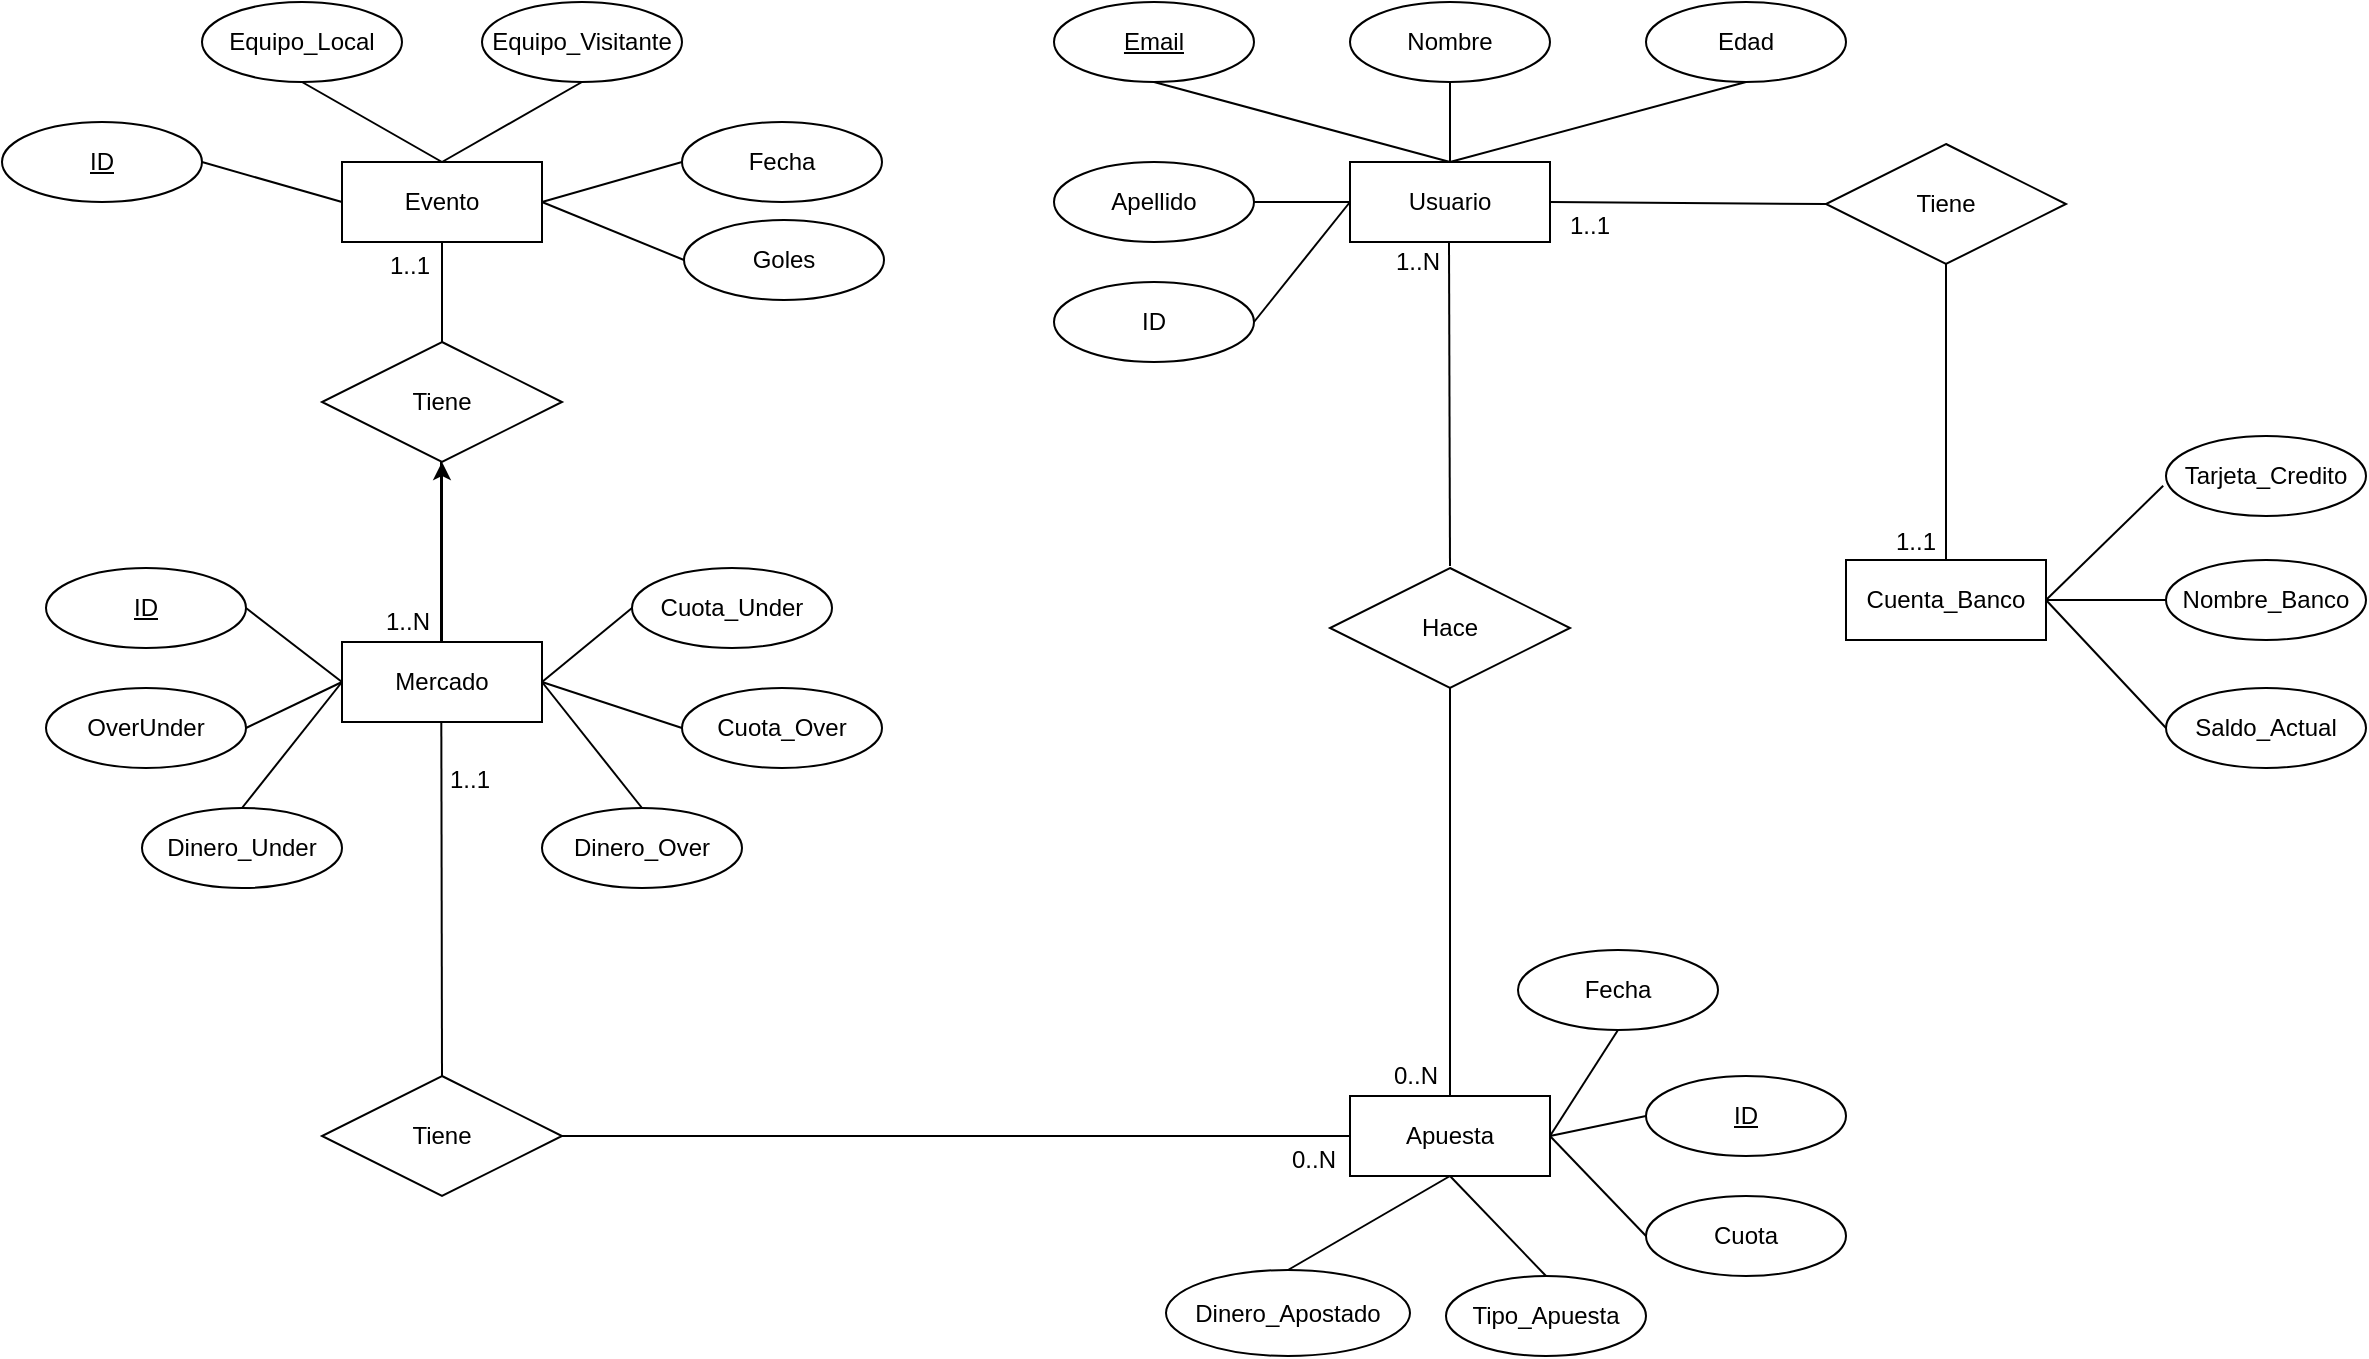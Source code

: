 <mxfile version="13.7.3" type="device"><diagram id="R2lEEEUBdFMjLlhIrx00" name="Page-1"><mxGraphModel dx="1662" dy="763" grid="1" gridSize="16" guides="1" tooltips="1" connect="1" arrows="1" fold="1" page="1" pageScale="1" pageWidth="850" pageHeight="1100" math="0" shadow="0" extFonts="Permanent Marker^https://fonts.googleapis.com/css?family=Permanent+Marker"><root><mxCell id="0"/><mxCell id="1" parent="0"/><mxCell id="xfQLnc0uQxcCysZkYD1l-1" value="Evento" style="whiteSpace=wrap;html=1;align=center;" parent="1" vertex="1"><mxGeometry x="474" y="292" width="100" height="40" as="geometry"/></mxCell><mxCell id="xfQLnc0uQxcCysZkYD1l-2" value="Equipo_Local" style="ellipse;whiteSpace=wrap;html=1;align=center;" parent="1" vertex="1"><mxGeometry x="404" y="212" width="100" height="40" as="geometry"/></mxCell><mxCell id="xfQLnc0uQxcCysZkYD1l-3" value="Equipo_Visitante" style="ellipse;whiteSpace=wrap;html=1;align=center;" parent="1" vertex="1"><mxGeometry x="544" y="212" width="100" height="40" as="geometry"/></mxCell><mxCell id="xfQLnc0uQxcCysZkYD1l-4" value="ID" style="ellipse;whiteSpace=wrap;html=1;align=center;fontStyle=4;" parent="1" vertex="1"><mxGeometry x="304" y="272" width="100" height="40" as="geometry"/></mxCell><mxCell id="xfQLnc0uQxcCysZkYD1l-5" value="Fecha" style="ellipse;whiteSpace=wrap;html=1;align=center;" parent="1" vertex="1"><mxGeometry x="644" y="272" width="100" height="40" as="geometry"/></mxCell><mxCell id="xfQLnc0uQxcCysZkYD1l-8" value="" style="endArrow=none;html=1;rounded=0;exitX=0.5;exitY=1;exitDx=0;exitDy=0;entryX=0.5;entryY=0;entryDx=0;entryDy=0;" parent="1" source="xfQLnc0uQxcCysZkYD1l-2" target="xfQLnc0uQxcCysZkYD1l-1" edge="1"><mxGeometry relative="1" as="geometry"><mxPoint x="294" y="392" as="sourcePoint"/><mxPoint x="454" y="392" as="targetPoint"/></mxGeometry></mxCell><mxCell id="xfQLnc0uQxcCysZkYD1l-9" value="" style="endArrow=none;html=1;rounded=0;exitX=0.5;exitY=1;exitDx=0;exitDy=0;entryX=0.5;entryY=0;entryDx=0;entryDy=0;" parent="1" source="xfQLnc0uQxcCysZkYD1l-3" target="xfQLnc0uQxcCysZkYD1l-1" edge="1"><mxGeometry relative="1" as="geometry"><mxPoint x="464" y="262" as="sourcePoint"/><mxPoint x="534" y="302" as="targetPoint"/></mxGeometry></mxCell><mxCell id="xfQLnc0uQxcCysZkYD1l-10" value="" style="endArrow=none;html=1;rounded=0;exitX=0;exitY=0.5;exitDx=0;exitDy=0;entryX=1;entryY=0.5;entryDx=0;entryDy=0;" parent="1" source="xfQLnc0uQxcCysZkYD1l-5" target="xfQLnc0uQxcCysZkYD1l-1" edge="1"><mxGeometry relative="1" as="geometry"><mxPoint x="604" y="262" as="sourcePoint"/><mxPoint x="534" y="302" as="targetPoint"/></mxGeometry></mxCell><mxCell id="xfQLnc0uQxcCysZkYD1l-11" value="" style="endArrow=none;html=1;rounded=0;exitX=1;exitY=0.5;exitDx=0;exitDy=0;entryX=0;entryY=0.5;entryDx=0;entryDy=0;" parent="1" source="xfQLnc0uQxcCysZkYD1l-4" target="xfQLnc0uQxcCysZkYD1l-1" edge="1"><mxGeometry relative="1" as="geometry"><mxPoint x="614" y="272" as="sourcePoint"/><mxPoint x="544" y="312" as="targetPoint"/></mxGeometry></mxCell><mxCell id="4RuQuFcM9yt1TaqmaP_P-1" value="" style="edgeStyle=orthogonalEdgeStyle;rounded=0;orthogonalLoop=1;jettySize=auto;html=1;" edge="1" parent="1" source="xfQLnc0uQxcCysZkYD1l-12" target="xfQLnc0uQxcCysZkYD1l-273"><mxGeometry relative="1" as="geometry"/></mxCell><mxCell id="xfQLnc0uQxcCysZkYD1l-12" value="Mercado" style="whiteSpace=wrap;html=1;align=center;" parent="1" vertex="1"><mxGeometry x="474" y="532" width="100" height="40" as="geometry"/></mxCell><mxCell id="xfQLnc0uQxcCysZkYD1l-13" value="OverUnder" style="ellipse;whiteSpace=wrap;html=1;align=center;" parent="1" vertex="1"><mxGeometry x="326" y="555" width="100" height="40" as="geometry"/></mxCell><mxCell id="xfQLnc0uQxcCysZkYD1l-14" value="ID" style="ellipse;whiteSpace=wrap;html=1;align=center;fontStyle=4;" parent="1" vertex="1"><mxGeometry x="326" y="495" width="100" height="40" as="geometry"/></mxCell><mxCell id="xfQLnc0uQxcCysZkYD1l-15" value="" style="endArrow=none;html=1;rounded=0;exitX=0;exitY=0.5;exitDx=0;exitDy=0;entryX=1;entryY=0.5;entryDx=0;entryDy=0;" parent="1" source="xfQLnc0uQxcCysZkYD1l-12" target="xfQLnc0uQxcCysZkYD1l-14" edge="1"><mxGeometry relative="1" as="geometry"><mxPoint x="514" y="472" as="sourcePoint"/><mxPoint x="444" y="512" as="targetPoint"/></mxGeometry></mxCell><mxCell id="xfQLnc0uQxcCysZkYD1l-16" value="" style="endArrow=none;html=1;rounded=0;exitX=0;exitY=0.5;exitDx=0;exitDy=0;entryX=1;entryY=0.5;entryDx=0;entryDy=0;" parent="1" source="xfQLnc0uQxcCysZkYD1l-12" target="xfQLnc0uQxcCysZkYD1l-13" edge="1"><mxGeometry relative="1" as="geometry"><mxPoint x="514" y="552" as="sourcePoint"/><mxPoint x="444" y="592" as="targetPoint"/></mxGeometry></mxCell><mxCell id="xfQLnc0uQxcCysZkYD1l-18" value="Cuota_Over" style="ellipse;whiteSpace=wrap;html=1;align=center;" parent="1" vertex="1"><mxGeometry x="644" y="555" width="100" height="40" as="geometry"/></mxCell><mxCell id="xfQLnc0uQxcCysZkYD1l-19" value="Cuota_Under" style="ellipse;whiteSpace=wrap;html=1;align=center;" parent="1" vertex="1"><mxGeometry x="619" y="495" width="100" height="40" as="geometry"/></mxCell><mxCell id="xfQLnc0uQxcCysZkYD1l-25" value="Apuesta" style="whiteSpace=wrap;html=1;align=center;" parent="1" vertex="1"><mxGeometry x="978" y="759" width="100" height="40" as="geometry"/></mxCell><mxCell id="xfQLnc0uQxcCysZkYD1l-26" value="Dinero_Apostado" style="ellipse;whiteSpace=wrap;html=1;align=center;" parent="1" vertex="1"><mxGeometry x="886" y="846" width="122" height="43" as="geometry"/></mxCell><mxCell id="xfQLnc0uQxcCysZkYD1l-27" value="Tipo_Apuesta" style="ellipse;whiteSpace=wrap;html=1;align=center;" parent="1" vertex="1"><mxGeometry x="1026" y="849" width="100" height="40" as="geometry"/></mxCell><mxCell id="xfQLnc0uQxcCysZkYD1l-28" value="" style="endArrow=none;html=1;rounded=0;exitX=0.5;exitY=0;exitDx=0;exitDy=0;entryX=0.5;entryY=1;entryDx=0;entryDy=0;" parent="1" source="xfQLnc0uQxcCysZkYD1l-26" target="xfQLnc0uQxcCysZkYD1l-25" edge="1"><mxGeometry relative="1" as="geometry"><mxPoint x="1018" y="689" as="sourcePoint"/><mxPoint x="1018" y="739" as="targetPoint"/></mxGeometry></mxCell><mxCell id="xfQLnc0uQxcCysZkYD1l-29" value="" style="endArrow=none;html=1;rounded=0;exitX=0.5;exitY=0;exitDx=0;exitDy=0;entryX=0.5;entryY=1;entryDx=0;entryDy=0;" parent="1" source="xfQLnc0uQxcCysZkYD1l-27" target="xfQLnc0uQxcCysZkYD1l-25" edge="1"><mxGeometry relative="1" as="geometry"><mxPoint x="938" y="719" as="sourcePoint"/><mxPoint x="1038" y="769" as="targetPoint"/></mxGeometry></mxCell><mxCell id="xfQLnc0uQxcCysZkYD1l-259" value="Usuario" style="whiteSpace=wrap;html=1;align=center;" parent="1" vertex="1"><mxGeometry x="978" y="292" width="100" height="40" as="geometry"/></mxCell><mxCell id="xfQLnc0uQxcCysZkYD1l-261" value="Email" style="ellipse;whiteSpace=wrap;html=1;align=center;fontStyle=4;" parent="1" vertex="1"><mxGeometry x="830" y="212" width="100" height="40" as="geometry"/></mxCell><mxCell id="xfQLnc0uQxcCysZkYD1l-262" value="Nombre" style="ellipse;whiteSpace=wrap;html=1;align=center;" parent="1" vertex="1"><mxGeometry x="978" y="212" width="100" height="40" as="geometry"/></mxCell><mxCell id="xfQLnc0uQxcCysZkYD1l-263" value="Apellido" style="ellipse;whiteSpace=wrap;html=1;align=center;" parent="1" vertex="1"><mxGeometry x="830" y="292" width="100" height="40" as="geometry"/></mxCell><mxCell id="xfQLnc0uQxcCysZkYD1l-264" value="Edad" style="ellipse;whiteSpace=wrap;html=1;align=center;" parent="1" vertex="1"><mxGeometry x="1126" y="212" width="100" height="40" as="geometry"/></mxCell><mxCell id="xfQLnc0uQxcCysZkYD1l-265" value="Saldo_Actual" style="ellipse;whiteSpace=wrap;html=1;align=center;" parent="1" vertex="1"><mxGeometry x="1386" y="555" width="100" height="40" as="geometry"/></mxCell><mxCell id="xfQLnc0uQxcCysZkYD1l-266" value="Nombre_Banco" style="ellipse;whiteSpace=wrap;html=1;align=center;" parent="1" vertex="1"><mxGeometry x="1386" y="491" width="100" height="40" as="geometry"/></mxCell><mxCell id="xfQLnc0uQxcCysZkYD1l-268" value="Tarjeta_Credito" style="ellipse;whiteSpace=wrap;html=1;align=center;" parent="1" vertex="1"><mxGeometry x="1386" y="429" width="100" height="40" as="geometry"/></mxCell><mxCell id="xfQLnc0uQxcCysZkYD1l-269" value="Cuenta_Banco" style="whiteSpace=wrap;html=1;align=center;" parent="1" vertex="1"><mxGeometry x="1226" y="491" width="100" height="40" as="geometry"/></mxCell><mxCell id="xfQLnc0uQxcCysZkYD1l-270" value="" style="endArrow=none;html=1;rounded=0;entryX=-0.014;entryY=0.623;entryDx=0;entryDy=0;entryPerimeter=0;exitX=1;exitY=0.5;exitDx=0;exitDy=0;" parent="1" source="xfQLnc0uQxcCysZkYD1l-269" target="xfQLnc0uQxcCysZkYD1l-268" edge="1"><mxGeometry relative="1" as="geometry"><mxPoint x="1326" y="511" as="sourcePoint"/><mxPoint x="1486" y="511" as="targetPoint"/></mxGeometry></mxCell><mxCell id="xfQLnc0uQxcCysZkYD1l-271" value="" style="endArrow=none;html=1;rounded=0;entryX=0;entryY=0.5;entryDx=0;entryDy=0;exitX=1;exitY=0.5;exitDx=0;exitDy=0;" parent="1" source="xfQLnc0uQxcCysZkYD1l-269" target="xfQLnc0uQxcCysZkYD1l-266" edge="1"><mxGeometry relative="1" as="geometry"><mxPoint x="1342" y="527" as="sourcePoint"/><mxPoint x="1400.6" y="469.92" as="targetPoint"/></mxGeometry></mxCell><mxCell id="xfQLnc0uQxcCysZkYD1l-272" value="" style="endArrow=none;html=1;rounded=0;entryX=0;entryY=0.5;entryDx=0;entryDy=0;exitX=1;exitY=0.5;exitDx=0;exitDy=0;" parent="1" source="xfQLnc0uQxcCysZkYD1l-269" target="xfQLnc0uQxcCysZkYD1l-265" edge="1"><mxGeometry relative="1" as="geometry"><mxPoint x="1358" y="543" as="sourcePoint"/><mxPoint x="1416.6" y="485.92" as="targetPoint"/></mxGeometry></mxCell><mxCell id="xfQLnc0uQxcCysZkYD1l-273" value="Tiene" style="shape=rhombus;perimeter=rhombusPerimeter;whiteSpace=wrap;html=1;align=center;" parent="1" vertex="1"><mxGeometry x="464" y="382" width="120" height="60" as="geometry"/></mxCell><mxCell id="xfQLnc0uQxcCysZkYD1l-274" value="" style="endArrow=none;html=1;rounded=0;exitX=0.5;exitY=1;exitDx=0;exitDy=0;entryX=0.5;entryY=0;entryDx=0;entryDy=0;" parent="1" source="xfQLnc0uQxcCysZkYD1l-1" target="xfQLnc0uQxcCysZkYD1l-273" edge="1"><mxGeometry relative="1" as="geometry"><mxPoint x="534" y="350" as="sourcePoint"/><mxPoint x="694" y="350" as="targetPoint"/></mxGeometry></mxCell><mxCell id="xfQLnc0uQxcCysZkYD1l-275" value="1..1" style="resizable=0;html=1;align=left;verticalAlign=bottom;" parent="xfQLnc0uQxcCysZkYD1l-274" connectable="0" vertex="1"><mxGeometry x="-1" relative="1" as="geometry"><mxPoint x="-28" y="20" as="offset"/></mxGeometry></mxCell><mxCell id="xfQLnc0uQxcCysZkYD1l-277" value="" style="endArrow=none;html=1;rounded=0;exitX=0.5;exitY=1;exitDx=0;exitDy=0;entryX=0.5;entryY=0;entryDx=0;entryDy=0;" parent="1" edge="1"><mxGeometry relative="1" as="geometry"><mxPoint x="523.5" y="442" as="sourcePoint"/><mxPoint x="523.5" y="532" as="targetPoint"/></mxGeometry></mxCell><mxCell id="xfQLnc0uQxcCysZkYD1l-279" value="1..N" style="resizable=0;html=1;align=right;verticalAlign=bottom;" parent="xfQLnc0uQxcCysZkYD1l-277" connectable="0" vertex="1"><mxGeometry x="1" relative="1" as="geometry"><mxPoint x="-5" y="-2" as="offset"/></mxGeometry></mxCell><mxCell id="xfQLnc0uQxcCysZkYD1l-281" value="" style="endArrow=none;html=1;rounded=0;exitX=0.5;exitY=1;exitDx=0;exitDy=0;entryX=0.5;entryY=0;entryDx=0;entryDy=0;" parent="1" target="0G-j5boijQorohw4lg3m-3" edge="1"><mxGeometry relative="1" as="geometry"><mxPoint x="523.66" y="572" as="sourcePoint"/><mxPoint x="524" y="633" as="targetPoint"/></mxGeometry></mxCell><mxCell id="xfQLnc0uQxcCysZkYD1l-282" value="1..1" style="resizable=0;html=1;align=left;verticalAlign=bottom;" parent="xfQLnc0uQxcCysZkYD1l-281" connectable="0" vertex="1"><mxGeometry x="-1" relative="1" as="geometry"><mxPoint x="2.34" y="37" as="offset"/></mxGeometry></mxCell><mxCell id="xfQLnc0uQxcCysZkYD1l-294" value="" style="endArrow=none;html=1;rounded=0;exitX=1;exitY=0.5;exitDx=0;exitDy=0;entryX=0;entryY=0.5;entryDx=0;entryDy=0;" parent="1" source="xfQLnc0uQxcCysZkYD1l-263" target="xfQLnc0uQxcCysZkYD1l-259" edge="1"><mxGeometry relative="1" as="geometry"><mxPoint x="918" y="366" as="sourcePoint"/><mxPoint x="1078" y="366" as="targetPoint"/></mxGeometry></mxCell><mxCell id="xfQLnc0uQxcCysZkYD1l-295" value="" style="endArrow=none;html=1;rounded=0;exitX=0.5;exitY=0;exitDx=0;exitDy=0;entryX=0.5;entryY=1;entryDx=0;entryDy=0;" parent="1" source="xfQLnc0uQxcCysZkYD1l-259" target="xfQLnc0uQxcCysZkYD1l-261" edge="1"><mxGeometry relative="1" as="geometry"><mxPoint x="946" y="328" as="sourcePoint"/><mxPoint x="994" y="328" as="targetPoint"/></mxGeometry></mxCell><mxCell id="xfQLnc0uQxcCysZkYD1l-296" value="" style="endArrow=none;html=1;rounded=0;exitX=0.5;exitY=0;exitDx=0;exitDy=0;entryX=0.5;entryY=1;entryDx=0;entryDy=0;" parent="1" source="xfQLnc0uQxcCysZkYD1l-259" target="xfQLnc0uQxcCysZkYD1l-262" edge="1"><mxGeometry relative="1" as="geometry"><mxPoint x="1044" y="308" as="sourcePoint"/><mxPoint x="896" y="268" as="targetPoint"/></mxGeometry></mxCell><mxCell id="xfQLnc0uQxcCysZkYD1l-297" value="" style="endArrow=none;html=1;rounded=0;exitX=0.5;exitY=0;exitDx=0;exitDy=0;entryX=0.5;entryY=1;entryDx=0;entryDy=0;" parent="1" source="xfQLnc0uQxcCysZkYD1l-259" target="xfQLnc0uQxcCysZkYD1l-264" edge="1"><mxGeometry relative="1" as="geometry"><mxPoint x="1044" y="308" as="sourcePoint"/><mxPoint x="1044" y="268" as="targetPoint"/></mxGeometry></mxCell><mxCell id="xfQLnc0uQxcCysZkYD1l-298" value="Hace" style="shape=rhombus;perimeter=rhombusPerimeter;whiteSpace=wrap;html=1;align=center;" parent="1" vertex="1"><mxGeometry x="968" y="495" width="120" height="60" as="geometry"/></mxCell><mxCell id="xfQLnc0uQxcCysZkYD1l-299" value="" style="endArrow=none;html=1;rounded=0;exitX=0.5;exitY=1;exitDx=0;exitDy=0;entryX=0.5;entryY=0;entryDx=0;entryDy=0;" parent="1" source="xfQLnc0uQxcCysZkYD1l-298" target="xfQLnc0uQxcCysZkYD1l-25" edge="1"><mxGeometry relative="1" as="geometry"><mxPoint x="1030" y="590" as="sourcePoint"/><mxPoint x="1190" y="590" as="targetPoint"/></mxGeometry></mxCell><mxCell id="xfQLnc0uQxcCysZkYD1l-301" value="0..N" style="resizable=0;html=1;align=right;verticalAlign=bottom;" parent="xfQLnc0uQxcCysZkYD1l-299" connectable="0" vertex="1"><mxGeometry x="1" relative="1" as="geometry"><mxPoint x="-6" y="-2" as="offset"/></mxGeometry></mxCell><mxCell id="xfQLnc0uQxcCysZkYD1l-302" value="" style="endArrow=none;html=1;rounded=0;exitX=0.5;exitY=1;exitDx=0;exitDy=0;" parent="1" edge="1"><mxGeometry relative="1" as="geometry"><mxPoint x="1027.5" y="332" as="sourcePoint"/><mxPoint x="1028" y="494" as="targetPoint"/></mxGeometry></mxCell><mxCell id="xfQLnc0uQxcCysZkYD1l-303" value="1..N" style="resizable=0;html=1;align=left;verticalAlign=bottom;" parent="xfQLnc0uQxcCysZkYD1l-302" connectable="0" vertex="1"><mxGeometry x="-1" relative="1" as="geometry"><mxPoint x="-28.5" y="18" as="offset"/></mxGeometry></mxCell><mxCell id="xfQLnc0uQxcCysZkYD1l-305" value="Tiene" style="shape=rhombus;perimeter=rhombusPerimeter;whiteSpace=wrap;html=1;align=center;" parent="1" vertex="1"><mxGeometry x="1216" y="283" width="120" height="60" as="geometry"/></mxCell><mxCell id="xfQLnc0uQxcCysZkYD1l-306" value="" style="endArrow=none;html=1;rounded=0;exitX=0.5;exitY=1;exitDx=0;exitDy=0;entryX=0.5;entryY=0;entryDx=0;entryDy=0;" parent="1" source="xfQLnc0uQxcCysZkYD1l-305" target="xfQLnc0uQxcCysZkYD1l-269" edge="1"><mxGeometry relative="1" as="geometry"><mxPoint x="1216" y="391" as="sourcePoint"/><mxPoint x="1216" y="595" as="targetPoint"/></mxGeometry></mxCell><mxCell id="xfQLnc0uQxcCysZkYD1l-308" value="1..1" style="resizable=0;html=1;align=right;verticalAlign=bottom;" parent="xfQLnc0uQxcCysZkYD1l-306" connectable="0" vertex="1"><mxGeometry x="1" relative="1" as="geometry"><mxPoint x="-5" y="-1" as="offset"/></mxGeometry></mxCell><mxCell id="xfQLnc0uQxcCysZkYD1l-309" value="" style="endArrow=none;html=1;rounded=0;exitX=1;exitY=0.5;exitDx=0;exitDy=0;entryX=0;entryY=0.5;entryDx=0;entryDy=0;" parent="1" source="xfQLnc0uQxcCysZkYD1l-259" target="xfQLnc0uQxcCysZkYD1l-305" edge="1"><mxGeometry relative="1" as="geometry"><mxPoint x="1076" y="603" as="sourcePoint"/><mxPoint x="1076" y="807" as="targetPoint"/></mxGeometry></mxCell><mxCell id="xfQLnc0uQxcCysZkYD1l-310" value="1..1" style="resizable=0;html=1;align=left;verticalAlign=bottom;" parent="xfQLnc0uQxcCysZkYD1l-309" connectable="0" vertex="1"><mxGeometry x="-1" relative="1" as="geometry"><mxPoint x="8" y="20" as="offset"/></mxGeometry></mxCell><mxCell id="0G-j5boijQorohw4lg3m-1" value="" style="endArrow=none;html=1;exitX=1;exitY=0.5;exitDx=0;exitDy=0;entryX=0;entryY=0.5;entryDx=0;entryDy=0;" parent="1" source="xfQLnc0uQxcCysZkYD1l-12" target="xfQLnc0uQxcCysZkYD1l-19" edge="1"><mxGeometry width="50" height="50" relative="1" as="geometry"><mxPoint x="582" y="496" as="sourcePoint"/><mxPoint x="632" y="446" as="targetPoint"/></mxGeometry></mxCell><mxCell id="0G-j5boijQorohw4lg3m-2" value="" style="endArrow=none;html=1;exitX=1;exitY=0.5;exitDx=0;exitDy=0;entryX=0;entryY=0.5;entryDx=0;entryDy=0;" parent="1" target="xfQLnc0uQxcCysZkYD1l-18" edge="1"><mxGeometry width="50" height="50" relative="1" as="geometry"><mxPoint x="574" y="552" as="sourcePoint"/><mxPoint x="619" y="515" as="targetPoint"/></mxGeometry></mxCell><mxCell id="0G-j5boijQorohw4lg3m-3" value="Tiene" style="shape=rhombus;perimeter=rhombusPerimeter;whiteSpace=wrap;html=1;align=center;" parent="1" vertex="1"><mxGeometry x="464" y="749" width="120" height="60" as="geometry"/></mxCell><mxCell id="0G-j5boijQorohw4lg3m-4" value="" style="endArrow=none;html=1;rounded=0;exitX=1;exitY=0.5;exitDx=0;exitDy=0;entryX=0;entryY=0.5;entryDx=0;entryDy=0;" parent="1" source="0G-j5boijQorohw4lg3m-3" target="xfQLnc0uQxcCysZkYD1l-25" edge="1"><mxGeometry relative="1" as="geometry"><mxPoint x="619.0" y="759" as="sourcePoint"/><mxPoint x="677.34" y="873" as="targetPoint"/></mxGeometry></mxCell><mxCell id="0G-j5boijQorohw4lg3m-5" value="0..N" style="resizable=0;html=1;align=left;verticalAlign=bottom;" parent="0G-j5boijQorohw4lg3m-4" connectable="0" vertex="1"><mxGeometry x="-1" relative="1" as="geometry"><mxPoint x="363" y="20" as="offset"/></mxGeometry></mxCell><mxCell id="0G-j5boijQorohw4lg3m-6" value="Dinero_Under" style="ellipse;whiteSpace=wrap;html=1;align=center;" parent="1" vertex="1"><mxGeometry x="374" y="615" width="100" height="40" as="geometry"/></mxCell><mxCell id="0G-j5boijQorohw4lg3m-7" value="Dinero_Over" style="ellipse;whiteSpace=wrap;html=1;align=center;" parent="1" vertex="1"><mxGeometry x="574" y="615" width="100" height="40" as="geometry"/></mxCell><mxCell id="0G-j5boijQorohw4lg3m-8" value="" style="endArrow=none;html=1;rounded=0;exitX=0;exitY=0.5;exitDx=0;exitDy=0;entryX=0.5;entryY=0;entryDx=0;entryDy=0;" parent="1" source="xfQLnc0uQxcCysZkYD1l-12" target="0G-j5boijQorohw4lg3m-6" edge="1"><mxGeometry relative="1" as="geometry"><mxPoint x="474" y="552" as="sourcePoint"/><mxPoint x="444" y="592" as="targetPoint"/></mxGeometry></mxCell><mxCell id="0G-j5boijQorohw4lg3m-9" value="" style="endArrow=none;html=1;rounded=0;exitX=1;exitY=0.5;exitDx=0;exitDy=0;entryX=0.5;entryY=0;entryDx=0;entryDy=0;" parent="1" source="xfQLnc0uQxcCysZkYD1l-12" target="0G-j5boijQorohw4lg3m-7" edge="1"><mxGeometry relative="1" as="geometry"><mxPoint x="596" y="595" as="sourcePoint"/><mxPoint x="566" y="635" as="targetPoint"/></mxGeometry></mxCell><mxCell id="0G-j5boijQorohw4lg3m-12" value="ID" style="ellipse;whiteSpace=wrap;html=1;align=center;fontStyle=4;" parent="1" vertex="1"><mxGeometry x="1126" y="749" width="100" height="40" as="geometry"/></mxCell><mxCell id="0G-j5boijQorohw4lg3m-13" value="Cuota" style="ellipse;whiteSpace=wrap;html=1;align=center;" parent="1" vertex="1"><mxGeometry x="1126" y="809" width="100" height="40" as="geometry"/></mxCell><mxCell id="0G-j5boijQorohw4lg3m-14" value="Fecha" style="ellipse;whiteSpace=wrap;html=1;align=center;" parent="1" vertex="1"><mxGeometry x="1062" y="686" width="100" height="40" as="geometry"/></mxCell><mxCell id="0G-j5boijQorohw4lg3m-16" value="" style="endArrow=none;html=1;rounded=0;exitX=1;exitY=0.5;exitDx=0;exitDy=0;entryX=0.5;entryY=1;entryDx=0;entryDy=0;" parent="1" source="xfQLnc0uQxcCysZkYD1l-25" target="0G-j5boijQorohw4lg3m-14" edge="1"><mxGeometry relative="1" as="geometry"><mxPoint x="1078" y="670" as="sourcePoint"/><mxPoint x="1238" y="670" as="targetPoint"/></mxGeometry></mxCell><mxCell id="0G-j5boijQorohw4lg3m-19" value="" style="endArrow=none;html=1;rounded=0;exitX=1;exitY=0.5;exitDx=0;exitDy=0;entryX=0;entryY=0.5;entryDx=0;entryDy=0;" parent="1" source="xfQLnc0uQxcCysZkYD1l-25" target="0G-j5boijQorohw4lg3m-12" edge="1"><mxGeometry relative="1" as="geometry"><mxPoint x="1110" y="798" as="sourcePoint"/><mxPoint x="1270" y="798" as="targetPoint"/></mxGeometry></mxCell><mxCell id="0G-j5boijQorohw4lg3m-20" value="" style="endArrow=none;html=1;rounded=0;exitX=1;exitY=0.5;exitDx=0;exitDy=0;entryX=0;entryY=0.5;entryDx=0;entryDy=0;" parent="1" source="xfQLnc0uQxcCysZkYD1l-25" target="0G-j5boijQorohw4lg3m-13" edge="1"><mxGeometry relative="1" as="geometry"><mxPoint x="1095" y="828" as="sourcePoint"/><mxPoint x="1129" y="759" as="targetPoint"/></mxGeometry></mxCell><mxCell id="0G-j5boijQorohw4lg3m-21" value="ID" style="ellipse;whiteSpace=wrap;html=1;align=center;" parent="1" vertex="1"><mxGeometry x="830" y="352" width="100" height="40" as="geometry"/></mxCell><mxCell id="0G-j5boijQorohw4lg3m-22" value="" style="endArrow=none;html=1;rounded=0;exitX=1;exitY=0.5;exitDx=0;exitDy=0;entryX=0;entryY=0.5;entryDx=0;entryDy=0;" parent="1" source="0G-j5boijQorohw4lg3m-21" target="xfQLnc0uQxcCysZkYD1l-259" edge="1"><mxGeometry relative="1" as="geometry"><mxPoint x="960" y="368" as="sourcePoint"/><mxPoint x="1120" y="368" as="targetPoint"/></mxGeometry></mxCell><mxCell id="4RuQuFcM9yt1TaqmaP_P-2" value="" style="endArrow=none;html=1;rounded=0;entryX=1;entryY=0.5;entryDx=0;entryDy=0;exitX=0;exitY=0.5;exitDx=0;exitDy=0;" edge="1" parent="1" source="4RuQuFcM9yt1TaqmaP_P-3" target="xfQLnc0uQxcCysZkYD1l-1"><mxGeometry relative="1" as="geometry"><mxPoint x="640" y="336" as="sourcePoint"/><mxPoint x="604" y="363" as="targetPoint"/></mxGeometry></mxCell><mxCell id="4RuQuFcM9yt1TaqmaP_P-3" value="Goles" style="ellipse;whiteSpace=wrap;html=1;align=center;" vertex="1" parent="1"><mxGeometry x="645" y="321" width="100" height="40" as="geometry"/></mxCell></root></mxGraphModel></diagram></mxfile>